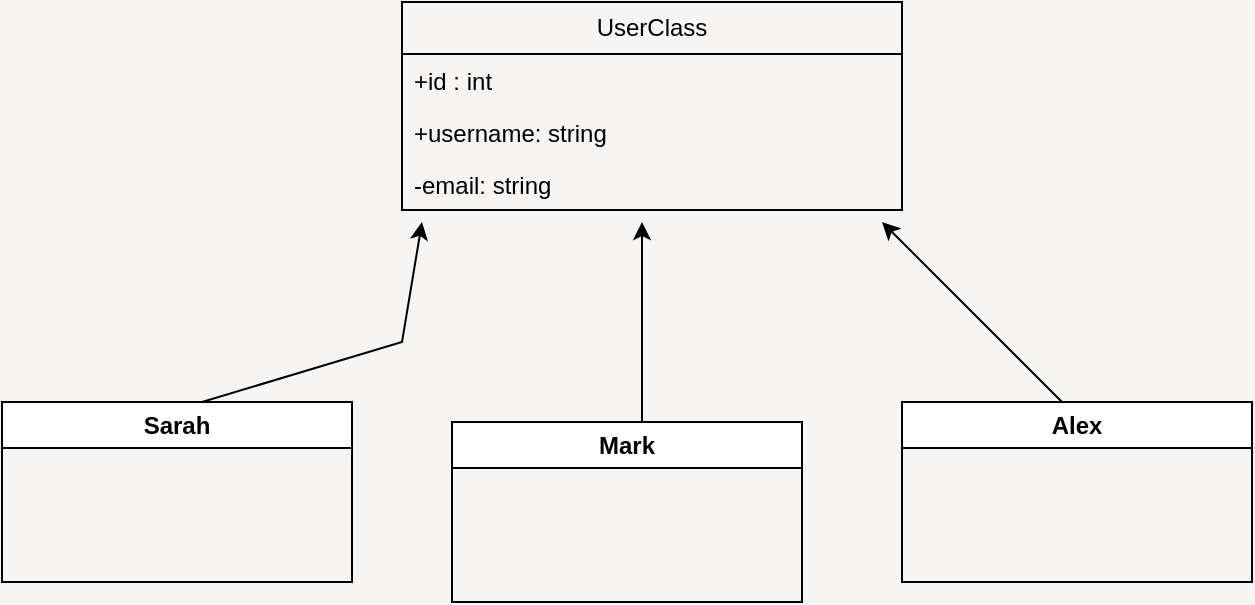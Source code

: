 <mxfile version="21.7.4" type="github">
  <diagram id="R2lEEEUBdFMjLlhIrx00" name="Page-1">
    <mxGraphModel dx="830" dy="483" grid="1" gridSize="10" guides="1" tooltips="1" connect="1" arrows="1" fold="1" page="1" pageScale="1" pageWidth="850" pageHeight="1100" background="#f6f5f4" math="0" shadow="0" extFonts="Permanent Marker^https://fonts.googleapis.com/css?family=Permanent+Marker">
      <root>
        <mxCell id="0" />
        <mxCell id="1" parent="0" />
        <mxCell id="8MVP1e_BxWUSzV_E4plU-2" value="Mark" style="swimlane;whiteSpace=wrap;html=1;" parent="1" vertex="1">
          <mxGeometry x="305" y="290" width="175" height="90" as="geometry" />
        </mxCell>
        <mxCell id="8MVP1e_BxWUSzV_E4plU-3" value="" style="endArrow=classic;html=1;rounded=0;" parent="1" edge="1">
          <mxGeometry width="50" height="50" relative="1" as="geometry">
            <mxPoint x="400" y="290" as="sourcePoint" />
            <mxPoint x="400" y="190" as="targetPoint" />
          </mxGeometry>
        </mxCell>
        <mxCell id="8MVP1e_BxWUSzV_E4plU-5" value="Sarah" style="swimlane;whiteSpace=wrap;html=1;" parent="1" vertex="1">
          <mxGeometry x="80" y="280" width="175" height="90" as="geometry" />
        </mxCell>
        <mxCell id="8MVP1e_BxWUSzV_E4plU-6" value="Alex" style="swimlane;whiteSpace=wrap;html=1;startSize=23;" parent="1" vertex="1">
          <mxGeometry x="530" y="280" width="175" height="90" as="geometry" />
        </mxCell>
        <mxCell id="8MVP1e_BxWUSzV_E4plU-7" value="" style="endArrow=classic;html=1;rounded=0;" parent="1" edge="1">
          <mxGeometry width="50" height="50" relative="1" as="geometry">
            <mxPoint x="180" y="280" as="sourcePoint" />
            <mxPoint x="290" y="190" as="targetPoint" />
            <Array as="points">
              <mxPoint x="280" y="250" />
            </Array>
          </mxGeometry>
        </mxCell>
        <mxCell id="8MVP1e_BxWUSzV_E4plU-8" value="" style="endArrow=classic;html=1;rounded=0;" parent="1" edge="1">
          <mxGeometry width="50" height="50" relative="1" as="geometry">
            <mxPoint x="610" y="280" as="sourcePoint" />
            <mxPoint x="520" y="190" as="targetPoint" />
            <Array as="points">
              <mxPoint x="590" y="260" />
            </Array>
          </mxGeometry>
        </mxCell>
        <mxCell id="hxqkVl39xOy-Wy6YZScj-1" value="UserClass" style="swimlane;fontStyle=0;childLayout=stackLayout;horizontal=1;startSize=26;fillColor=none;horizontalStack=0;resizeParent=1;resizeParentMax=0;resizeLast=0;collapsible=1;marginBottom=0;whiteSpace=wrap;html=1;" vertex="1" parent="1">
          <mxGeometry x="280" y="80" width="250" height="104" as="geometry" />
        </mxCell>
        <mxCell id="hxqkVl39xOy-Wy6YZScj-2" value="+id : int" style="text;strokeColor=none;fillColor=none;align=left;verticalAlign=top;spacingLeft=4;spacingRight=4;overflow=hidden;rotatable=0;points=[[0,0.5],[1,0.5]];portConstraint=eastwest;whiteSpace=wrap;html=1;" vertex="1" parent="hxqkVl39xOy-Wy6YZScj-1">
          <mxGeometry y="26" width="250" height="26" as="geometry" />
        </mxCell>
        <mxCell id="hxqkVl39xOy-Wy6YZScj-3" value="+username: string" style="text;strokeColor=none;fillColor=none;align=left;verticalAlign=top;spacingLeft=4;spacingRight=4;overflow=hidden;rotatable=0;points=[[0,0.5],[1,0.5]];portConstraint=eastwest;whiteSpace=wrap;html=1;" vertex="1" parent="hxqkVl39xOy-Wy6YZScj-1">
          <mxGeometry y="52" width="250" height="26" as="geometry" />
        </mxCell>
        <mxCell id="hxqkVl39xOy-Wy6YZScj-4" value="-email: string" style="text;strokeColor=none;fillColor=none;align=left;verticalAlign=top;spacingLeft=4;spacingRight=4;overflow=hidden;rotatable=0;points=[[0,0.5],[1,0.5]];portConstraint=eastwest;whiteSpace=wrap;html=1;" vertex="1" parent="hxqkVl39xOy-Wy6YZScj-1">
          <mxGeometry y="78" width="250" height="26" as="geometry" />
        </mxCell>
      </root>
    </mxGraphModel>
  </diagram>
</mxfile>
